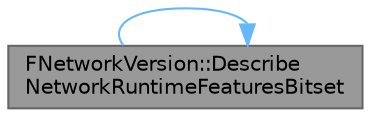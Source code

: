 digraph "FNetworkVersion::DescribeNetworkRuntimeFeaturesBitset"
{
 // INTERACTIVE_SVG=YES
 // LATEX_PDF_SIZE
  bgcolor="transparent";
  edge [fontname=Helvetica,fontsize=10,labelfontname=Helvetica,labelfontsize=10];
  node [fontname=Helvetica,fontsize=10,shape=box,height=0.2,width=0.4];
  rankdir="LR";
  Node1 [id="Node000001",label="FNetworkVersion::Describe\lNetworkRuntimeFeaturesBitset",height=0.2,width=0.4,color="gray40", fillcolor="grey60", style="filled", fontcolor="black",tooltip="Build and return a string describing the status of the the network runtime features bitflag."];
  Node1 -> Node1 [id="edge1_Node000001_Node000001",color="steelblue1",style="solid",tooltip=" "];
}

